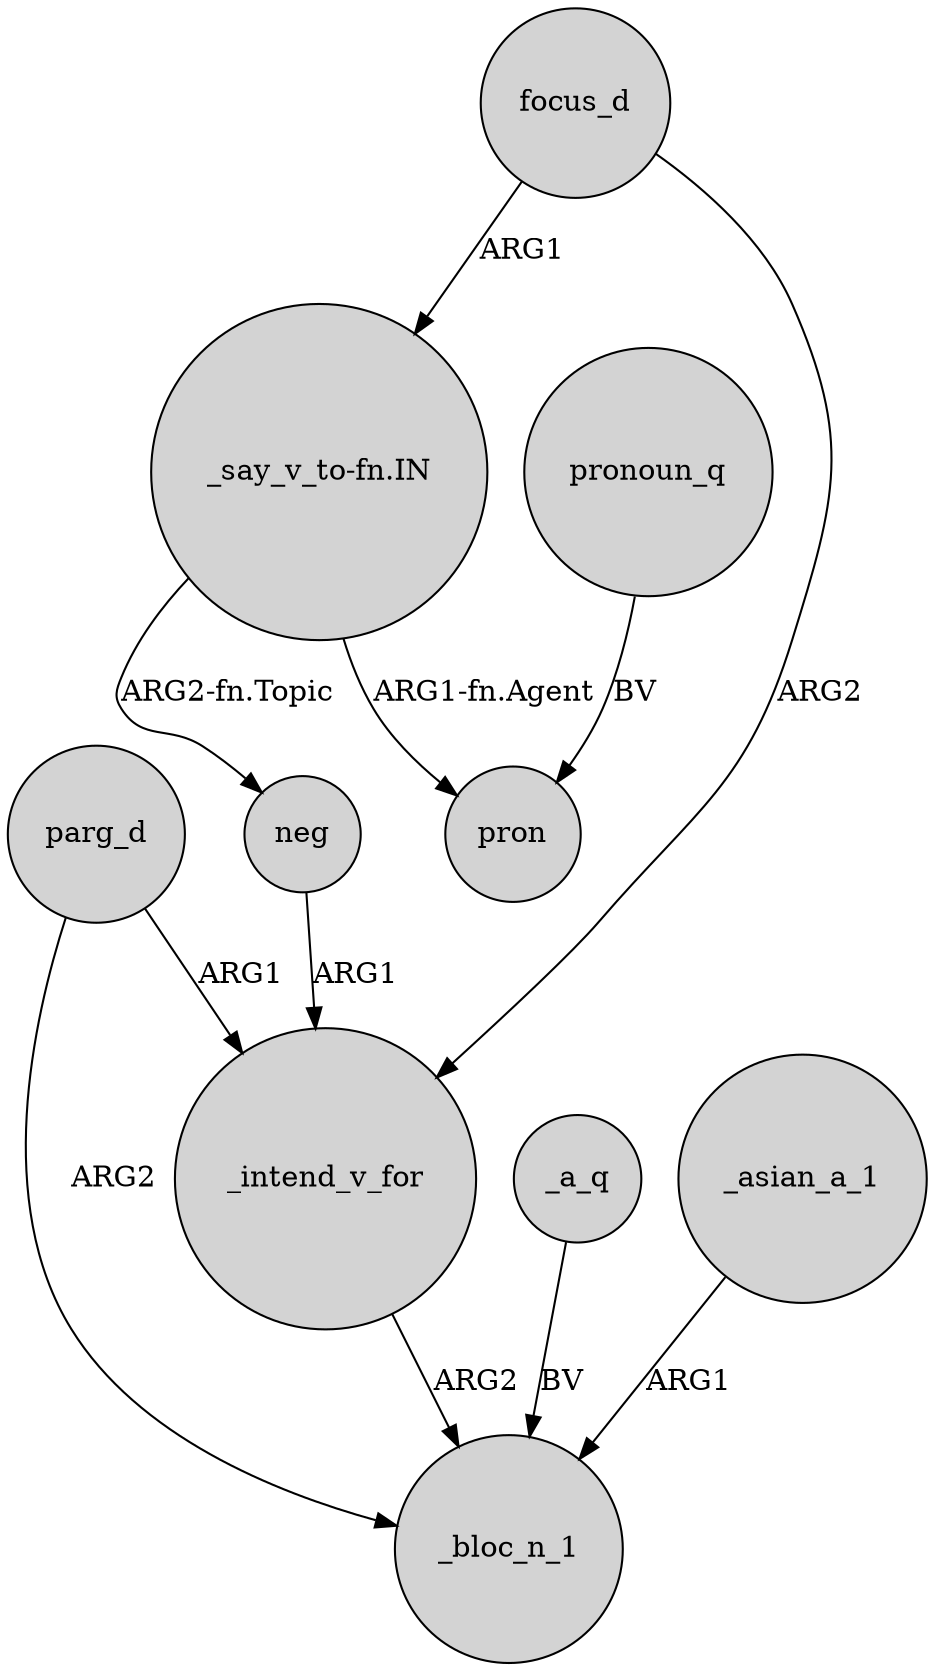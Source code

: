 digraph {
	node [shape=circle style=filled]
	"_say_v_to-fn.IN" -> neg [label="ARG2-fn.Topic"]
	parg_d -> _bloc_n_1 [label=ARG2]
	focus_d -> _intend_v_for [label=ARG2]
	_intend_v_for -> _bloc_n_1 [label=ARG2]
	neg -> _intend_v_for [label=ARG1]
	_a_q -> _bloc_n_1 [label=BV]
	_asian_a_1 -> _bloc_n_1 [label=ARG1]
	parg_d -> _intend_v_for [label=ARG1]
	focus_d -> "_say_v_to-fn.IN" [label=ARG1]
	"_say_v_to-fn.IN" -> pron [label="ARG1-fn.Agent"]
	pronoun_q -> pron [label=BV]
}
